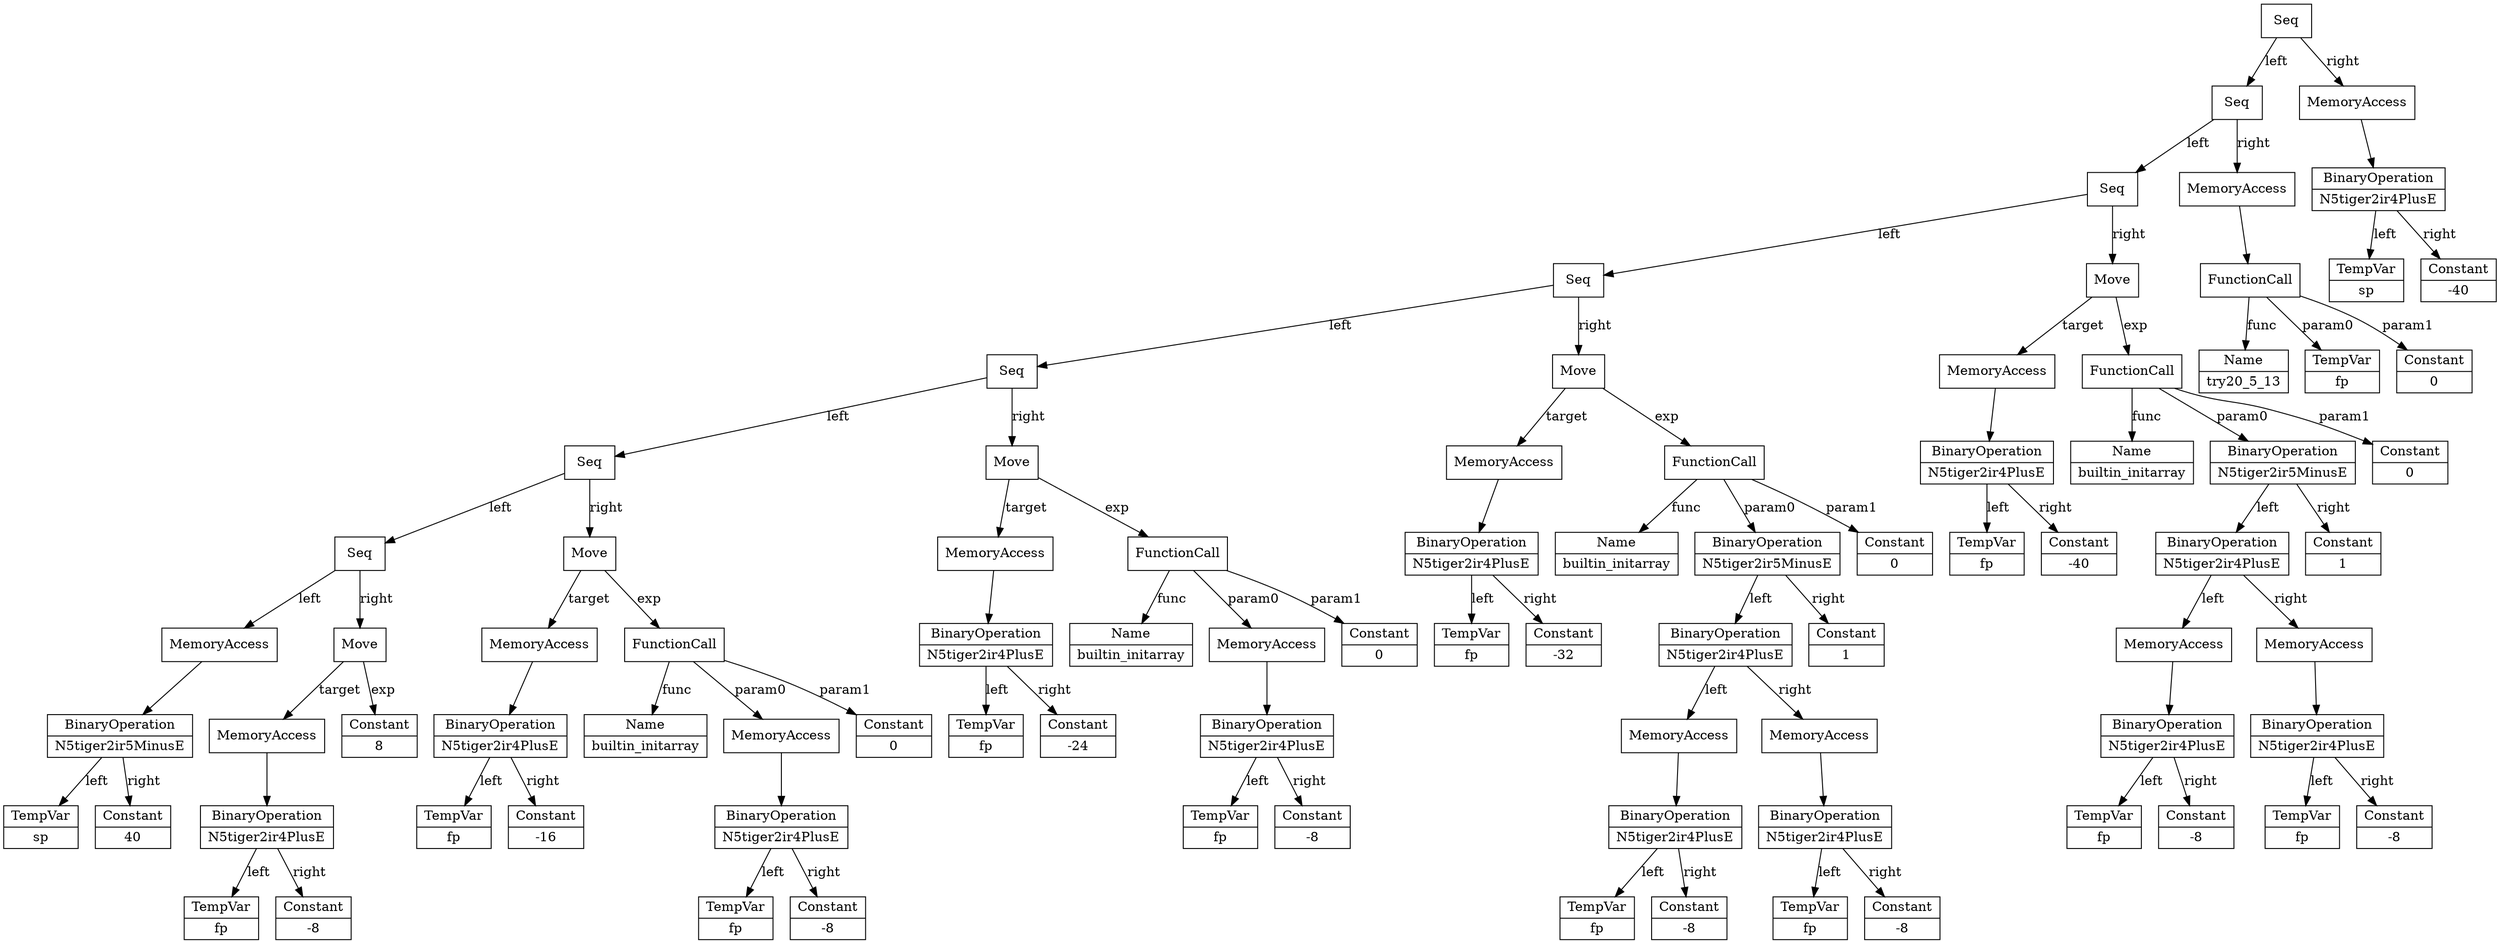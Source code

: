 digraph {
node [shape=record]
Seq0 [label="Seq"]
Seq1 [label="Seq"]
Seq2 [label="Seq"]
Seq3 [label="Seq"]
Seq4 [label="Seq"]
Seq5 [label="Seq"]
Seq6 [label="Seq"]
IgnoreValue7 [label="MemoryAccess"]
BinaryOperation8 [label="{<f0> BinaryOperation|<f1> N5tiger2ir5MinusE}"]
TempVar9 [label="{<f0> TempVar|<f1> sp}"]
BinaryOperation8->TempVar9 [label="left"]
Constant10 [label="{<f0> Constant|<f1> 40}"]
BinaryOperation8->Constant10 [label="right"]
IgnoreValue7->BinaryOperation8
Seq6->IgnoreValue7 [label="left"]
Move11 [label="Move"]
MemoryAccess12 [label="MemoryAccess"]
BinaryOperation13 [label="{<f0> BinaryOperation|<f1> N5tiger2ir4PlusE}"]
TempVar14 [label="{<f0> TempVar|<f1> fp}"]
BinaryOperation13->TempVar14 [label="left"]
Constant15 [label="{<f0> Constant|<f1> -8}"]
BinaryOperation13->Constant15 [label="right"]
MemoryAccess12->BinaryOperation13
Move11->MemoryAccess12 [label="target"]
Constant16 [label="{<f0> Constant|<f1> 8}"]
Move11->Constant16 [label="exp"]
Seq6->Move11 [label="right"]
Seq5->Seq6 [label="left"]
Move17 [label="Move"]
MemoryAccess18 [label="MemoryAccess"]
BinaryOperation19 [label="{<f0> BinaryOperation|<f1> N5tiger2ir4PlusE}"]
TempVar20 [label="{<f0> TempVar|<f1> fp}"]
BinaryOperation19->TempVar20 [label="left"]
Constant21 [label="{<f0> Constant|<f1> -16}"]
BinaryOperation19->Constant21 [label="right"]
MemoryAccess18->BinaryOperation19
Move17->MemoryAccess18 [label="target"]
FunctionCall22 [label="FunctionCall"]
Name23 [label="{<f0> Name|<f1> builtin_initarray}"]
FunctionCall22->Name23 [label="func"]
MemoryAccess24 [label="MemoryAccess"]
BinaryOperation25 [label="{<f0> BinaryOperation|<f1> N5tiger2ir4PlusE}"]
TempVar26 [label="{<f0> TempVar|<f1> fp}"]
BinaryOperation25->TempVar26 [label="left"]
Constant27 [label="{<f0> Constant|<f1> -8}"]
BinaryOperation25->Constant27 [label="right"]
MemoryAccess24->BinaryOperation25
FunctionCall22->MemoryAccess24 [label="param0"]
Constant28 [label="{<f0> Constant|<f1> 0}"]
FunctionCall22->Constant28 [label="param1"]
Move17->FunctionCall22 [label="exp"]
Seq5->Move17 [label="right"]
Seq4->Seq5 [label="left"]
Move29 [label="Move"]
MemoryAccess30 [label="MemoryAccess"]
BinaryOperation31 [label="{<f0> BinaryOperation|<f1> N5tiger2ir4PlusE}"]
TempVar32 [label="{<f0> TempVar|<f1> fp}"]
BinaryOperation31->TempVar32 [label="left"]
Constant33 [label="{<f0> Constant|<f1> -24}"]
BinaryOperation31->Constant33 [label="right"]
MemoryAccess30->BinaryOperation31
Move29->MemoryAccess30 [label="target"]
FunctionCall34 [label="FunctionCall"]
Name35 [label="{<f0> Name|<f1> builtin_initarray}"]
FunctionCall34->Name35 [label="func"]
MemoryAccess36 [label="MemoryAccess"]
BinaryOperation37 [label="{<f0> BinaryOperation|<f1> N5tiger2ir4PlusE}"]
TempVar38 [label="{<f0> TempVar|<f1> fp}"]
BinaryOperation37->TempVar38 [label="left"]
Constant39 [label="{<f0> Constant|<f1> -8}"]
BinaryOperation37->Constant39 [label="right"]
MemoryAccess36->BinaryOperation37
FunctionCall34->MemoryAccess36 [label="param0"]
Constant40 [label="{<f0> Constant|<f1> 0}"]
FunctionCall34->Constant40 [label="param1"]
Move29->FunctionCall34 [label="exp"]
Seq4->Move29 [label="right"]
Seq3->Seq4 [label="left"]
Move41 [label="Move"]
MemoryAccess42 [label="MemoryAccess"]
BinaryOperation43 [label="{<f0> BinaryOperation|<f1> N5tiger2ir4PlusE}"]
TempVar44 [label="{<f0> TempVar|<f1> fp}"]
BinaryOperation43->TempVar44 [label="left"]
Constant45 [label="{<f0> Constant|<f1> -32}"]
BinaryOperation43->Constant45 [label="right"]
MemoryAccess42->BinaryOperation43
Move41->MemoryAccess42 [label="target"]
FunctionCall46 [label="FunctionCall"]
Name47 [label="{<f0> Name|<f1> builtin_initarray}"]
FunctionCall46->Name47 [label="func"]
BinaryOperation48 [label="{<f0> BinaryOperation|<f1> N5tiger2ir5MinusE}"]
BinaryOperation49 [label="{<f0> BinaryOperation|<f1> N5tiger2ir4PlusE}"]
MemoryAccess50 [label="MemoryAccess"]
BinaryOperation51 [label="{<f0> BinaryOperation|<f1> N5tiger2ir4PlusE}"]
TempVar52 [label="{<f0> TempVar|<f1> fp}"]
BinaryOperation51->TempVar52 [label="left"]
Constant53 [label="{<f0> Constant|<f1> -8}"]
BinaryOperation51->Constant53 [label="right"]
MemoryAccess50->BinaryOperation51
BinaryOperation49->MemoryAccess50 [label="left"]
MemoryAccess54 [label="MemoryAccess"]
BinaryOperation55 [label="{<f0> BinaryOperation|<f1> N5tiger2ir4PlusE}"]
TempVar56 [label="{<f0> TempVar|<f1> fp}"]
BinaryOperation55->TempVar56 [label="left"]
Constant57 [label="{<f0> Constant|<f1> -8}"]
BinaryOperation55->Constant57 [label="right"]
MemoryAccess54->BinaryOperation55
BinaryOperation49->MemoryAccess54 [label="right"]
BinaryOperation48->BinaryOperation49 [label="left"]
Constant58 [label="{<f0> Constant|<f1> 1}"]
BinaryOperation48->Constant58 [label="right"]
FunctionCall46->BinaryOperation48 [label="param0"]
Constant59 [label="{<f0> Constant|<f1> 0}"]
FunctionCall46->Constant59 [label="param1"]
Move41->FunctionCall46 [label="exp"]
Seq3->Move41 [label="right"]
Seq2->Seq3 [label="left"]
Move60 [label="Move"]
MemoryAccess61 [label="MemoryAccess"]
BinaryOperation62 [label="{<f0> BinaryOperation|<f1> N5tiger2ir4PlusE}"]
TempVar63 [label="{<f0> TempVar|<f1> fp}"]
BinaryOperation62->TempVar63 [label="left"]
Constant64 [label="{<f0> Constant|<f1> -40}"]
BinaryOperation62->Constant64 [label="right"]
MemoryAccess61->BinaryOperation62
Move60->MemoryAccess61 [label="target"]
FunctionCall65 [label="FunctionCall"]
Name66 [label="{<f0> Name|<f1> builtin_initarray}"]
FunctionCall65->Name66 [label="func"]
BinaryOperation67 [label="{<f0> BinaryOperation|<f1> N5tiger2ir5MinusE}"]
BinaryOperation68 [label="{<f0> BinaryOperation|<f1> N5tiger2ir4PlusE}"]
MemoryAccess69 [label="MemoryAccess"]
BinaryOperation70 [label="{<f0> BinaryOperation|<f1> N5tiger2ir4PlusE}"]
TempVar71 [label="{<f0> TempVar|<f1> fp}"]
BinaryOperation70->TempVar71 [label="left"]
Constant72 [label="{<f0> Constant|<f1> -8}"]
BinaryOperation70->Constant72 [label="right"]
MemoryAccess69->BinaryOperation70
BinaryOperation68->MemoryAccess69 [label="left"]
MemoryAccess73 [label="MemoryAccess"]
BinaryOperation74 [label="{<f0> BinaryOperation|<f1> N5tiger2ir4PlusE}"]
TempVar75 [label="{<f0> TempVar|<f1> fp}"]
BinaryOperation74->TempVar75 [label="left"]
Constant76 [label="{<f0> Constant|<f1> -8}"]
BinaryOperation74->Constant76 [label="right"]
MemoryAccess73->BinaryOperation74
BinaryOperation68->MemoryAccess73 [label="right"]
BinaryOperation67->BinaryOperation68 [label="left"]
Constant77 [label="{<f0> Constant|<f1> 1}"]
BinaryOperation67->Constant77 [label="right"]
FunctionCall65->BinaryOperation67 [label="param0"]
Constant78 [label="{<f0> Constant|<f1> 0}"]
FunctionCall65->Constant78 [label="param1"]
Move60->FunctionCall65 [label="exp"]
Seq2->Move60 [label="right"]
Seq1->Seq2 [label="left"]
IgnoreValue79 [label="MemoryAccess"]
FunctionCall80 [label="FunctionCall"]
Name81 [label="{<f0> Name|<f1> try20_5_13}"]
FunctionCall80->Name81 [label="func"]
TempVar82 [label="{<f0> TempVar|<f1> fp}"]
FunctionCall80->TempVar82 [label="param0"]
Constant83 [label="{<f0> Constant|<f1> 0}"]
FunctionCall80->Constant83 [label="param1"]
IgnoreValue79->FunctionCall80
Seq1->IgnoreValue79 [label="right"]
Seq0->Seq1 [label="left"]
IgnoreValue84 [label="MemoryAccess"]
BinaryOperation85 [label="{<f0> BinaryOperation|<f1> N5tiger2ir4PlusE}"]
TempVar86 [label="{<f0> TempVar|<f1> sp}"]
BinaryOperation85->TempVar86 [label="left"]
Constant87 [label="{<f0> Constant|<f1> -40}"]
BinaryOperation85->Constant87 [label="right"]
IgnoreValue84->BinaryOperation85
Seq0->IgnoreValue84 [label="right"]
}
